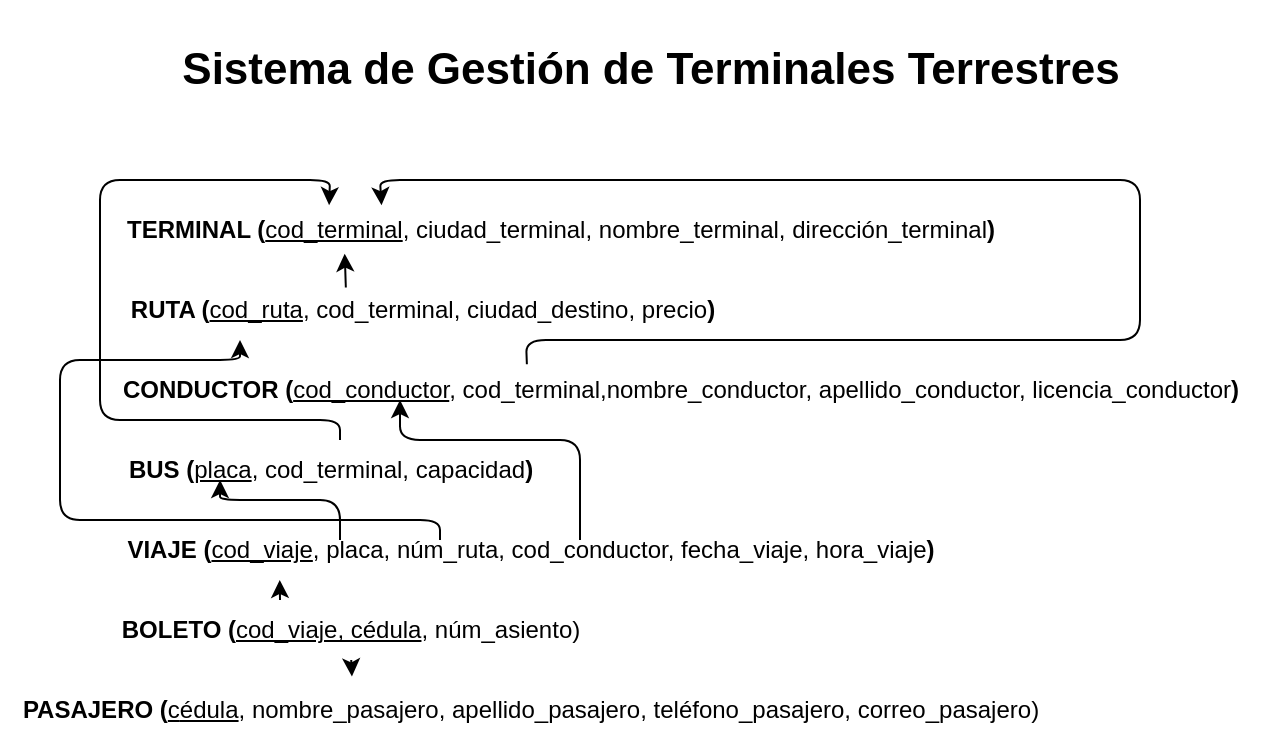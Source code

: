 <mxfile>
    <diagram id="9xawf11EgOydYplsZZsw" name="Page-1">
        <mxGraphModel dx="220" dy="582" grid="1" gridSize="10" guides="1" tooltips="1" connect="1" arrows="1" fold="1" page="1" pageScale="1" pageWidth="780" pageHeight="320" math="0" shadow="0">
            <root>
                <mxCell id="0"/>
                <mxCell id="1" parent="0"/>
                <mxCell id="3" value="&lt;b&gt;TERMINAL (&lt;/b&gt;&lt;u&gt;cod_terminal&lt;/u&gt;, ciudad_terminal, nombre_terminal, dirección_terminal&lt;b&gt;)&lt;/b&gt;" style="text;html=1;align=center;verticalAlign=middle;resizable=0;points=[];autosize=1;strokeColor=none;fillColor=none;" parent="1" vertex="1">
                    <mxGeometry x="120" y="50" width="460" height="30" as="geometry"/>
                </mxCell>
                <mxCell id="4" value="&lt;b&gt;BUS (&lt;/b&gt;&lt;u&gt;placa&lt;/u&gt;, cod_terminal, capacidad&lt;b&gt;)&lt;/b&gt;" style="text;html=1;align=center;verticalAlign=middle;resizable=0;points=[];autosize=1;strokeColor=none;fillColor=none;" parent="1" vertex="1">
                    <mxGeometry x="120" y="170" width="230" height="30" as="geometry"/>
                </mxCell>
                <mxCell id="34" style="edgeStyle=none;html=1;entryX=0.261;entryY=0.667;entryDx=0;entryDy=0;entryPerimeter=0;" edge="1" parent="1" target="4">
                    <mxGeometry relative="1" as="geometry">
                        <mxPoint x="240" y="220" as="sourcePoint"/>
                        <Array as="points">
                            <mxPoint x="240" y="200"/>
                            <mxPoint x="210" y="200"/>
                            <mxPoint x="180" y="200"/>
                        </Array>
                    </mxGeometry>
                </mxCell>
                <mxCell id="40" style="edgeStyle=none;html=1;" edge="1" parent="1">
                    <mxGeometry relative="1" as="geometry">
                        <mxPoint x="360" y="220" as="sourcePoint"/>
                        <mxPoint x="270" y="150" as="targetPoint"/>
                        <Array as="points">
                            <mxPoint x="360" y="170"/>
                            <mxPoint x="270" y="170"/>
                        </Array>
                    </mxGeometry>
                </mxCell>
                <mxCell id="5" value="&lt;b&gt;VIAJE (&lt;/b&gt;&lt;u&gt;cod_viaje&lt;/u&gt;, placa, núm_ruta, cod_conductor, fecha_viaje, hora_viaje&lt;b&gt;)&lt;/b&gt;" style="text;html=1;align=center;verticalAlign=middle;resizable=0;points=[];autosize=1;strokeColor=none;fillColor=none;" parent="1" vertex="1">
                    <mxGeometry x="120" y="210" width="430" height="30" as="geometry"/>
                </mxCell>
                <mxCell id="37" style="edgeStyle=none;html=1;exitX=0.368;exitY=0.07;exitDx=0;exitDy=0;exitPerimeter=0;entryX=0.306;entryY=0.086;entryDx=0;entryDy=0;entryPerimeter=0;" edge="1" parent="1" source="6" target="3">
                    <mxGeometry relative="1" as="geometry">
                        <mxPoint x="310" y="30" as="targetPoint"/>
                        <Array as="points">
                            <mxPoint x="333" y="120"/>
                            <mxPoint x="410" y="120"/>
                            <mxPoint x="480" y="120"/>
                            <mxPoint x="560" y="120"/>
                            <mxPoint x="640" y="120"/>
                            <mxPoint x="640" y="40"/>
                            <mxPoint x="480" y="40"/>
                            <mxPoint x="260" y="40"/>
                        </Array>
                    </mxGeometry>
                </mxCell>
                <mxCell id="6" value="&lt;b&gt;CONDUCTOR (&lt;/b&gt;&lt;u&gt;cod_conductor&lt;/u&gt;, cod_terminal,nombre_conductor, apellido&lt;span style=&quot;color: rgb(0, 0, 0);&quot;&gt;_conductor&lt;/span&gt;, licencia_conductor&lt;b&gt;)&lt;/b&gt;" style="text;html=1;align=center;verticalAlign=middle;resizable=0;points=[];autosize=1;strokeColor=none;fillColor=none;" parent="1" vertex="1">
                    <mxGeometry x="120" y="130" width="580" height="30" as="geometry"/>
                </mxCell>
                <mxCell id="7" value="&lt;b&gt;PASAJERO (&lt;/b&gt;&lt;u&gt;c&lt;/u&gt;&lt;u&gt;édula&lt;/u&gt;, nombre_pasajero, apellido&lt;span style=&quot;color: rgb(0, 0, 0);&quot;&gt;_pasajero,&amp;nbsp;&lt;/span&gt;&lt;span style=&quot;color: rgb(0, 0, 0); text-wrap-mode: wrap;&quot;&gt;teléfono_pasajero, correo&lt;/span&gt;&lt;span style=&quot;color: rgb(0, 0, 0); text-wrap-mode: wrap;&quot;&gt;_pasajero)&lt;/span&gt;" style="text;html=1;align=center;verticalAlign=middle;resizable=0;points=[];autosize=1;strokeColor=none;fillColor=none;" parent="1" vertex="1">
                    <mxGeometry x="70" y="290" width="530" height="30" as="geometry"/>
                </mxCell>
                <mxCell id="9" value="&lt;h2&gt;&lt;b&gt;&lt;font style=&quot;font-size: 22px;&quot;&gt;Sistema de Gestión de Terminales Terrestres&lt;/font&gt;&lt;/b&gt;&lt;/h2&gt;" style="text;html=1;align=center;verticalAlign=middle;resizable=0;points=[];autosize=1;strokeColor=none;fillColor=none;" parent="1" vertex="1">
                    <mxGeometry x="150" y="-50" width="490" height="70" as="geometry"/>
                </mxCell>
                <mxCell id="28" value="&lt;b&gt;BOLETO (&lt;/b&gt;&lt;u style=&quot;&quot;&gt;cod_viaje, cédula&lt;/u&gt;, núm_asiento&lt;span style=&quot;color: rgb(0, 0, 0); text-wrap-mode: wrap;&quot;&gt;)&lt;/span&gt;" style="text;html=1;align=center;verticalAlign=middle;resizable=0;points=[];autosize=1;strokeColor=none;fillColor=none;" parent="1" vertex="1">
                    <mxGeometry x="120" y="250" width="250" height="30" as="geometry"/>
                </mxCell>
                <mxCell id="39" style="edgeStyle=none;html=1;startArrow=classic;startFill=1;endArrow=none;endFill=0;" edge="1" parent="1" source="29">
                    <mxGeometry relative="1" as="geometry">
                        <mxPoint x="290" y="220" as="targetPoint"/>
                        <Array as="points">
                            <mxPoint x="190" y="120"/>
                            <mxPoint x="190" y="130"/>
                            <mxPoint x="150" y="130"/>
                            <mxPoint x="100" y="130"/>
                            <mxPoint x="100" y="210"/>
                            <mxPoint x="290" y="210"/>
                        </Array>
                    </mxGeometry>
                </mxCell>
                <mxCell id="29" value="&lt;b&gt;RUTA (&lt;/b&gt;&lt;u&gt;cod_ruta&lt;/u&gt;, cod_terminal, ciudad_destino, precio&lt;b&gt;)&lt;/b&gt;" style="text;html=1;align=center;verticalAlign=middle;resizable=0;points=[];autosize=1;strokeColor=none;fillColor=none;" parent="1" vertex="1">
                    <mxGeometry x="121" y="90" width="320" height="30" as="geometry"/>
                </mxCell>
                <mxCell id="31" style="edgeStyle=none;html=1;entryX=0.332;entryY=-0.06;entryDx=0;entryDy=0;entryPerimeter=0;" edge="1" parent="1" source="28" target="7">
                    <mxGeometry relative="1" as="geometry"/>
                </mxCell>
                <mxCell id="33" style="edgeStyle=none;html=1;entryX=0.209;entryY=1;entryDx=0;entryDy=0;entryPerimeter=0;" edge="1" parent="1" target="5">
                    <mxGeometry relative="1" as="geometry">
                        <mxPoint x="210" y="250" as="sourcePoint"/>
                    </mxGeometry>
                </mxCell>
                <mxCell id="35" style="edgeStyle=none;html=1;entryX=0.249;entryY=0.086;entryDx=0;entryDy=0;entryPerimeter=0;" edge="1" parent="1" target="3">
                    <mxGeometry relative="1" as="geometry">
                        <mxPoint x="240" y="170" as="sourcePoint"/>
                        <Array as="points">
                            <mxPoint x="240" y="160"/>
                            <mxPoint x="120" y="160"/>
                            <mxPoint x="120" y="40"/>
                            <mxPoint x="235" y="40"/>
                        </Array>
                    </mxGeometry>
                </mxCell>
                <mxCell id="38" style="edgeStyle=none;html=1;entryX=0.266;entryY=0.894;entryDx=0;entryDy=0;entryPerimeter=0;exitX=0.381;exitY=0.126;exitDx=0;exitDy=0;exitPerimeter=0;" edge="1" parent="1" source="29" target="3">
                    <mxGeometry relative="1" as="geometry"/>
                </mxCell>
            </root>
        </mxGraphModel>
    </diagram>
</mxfile>
